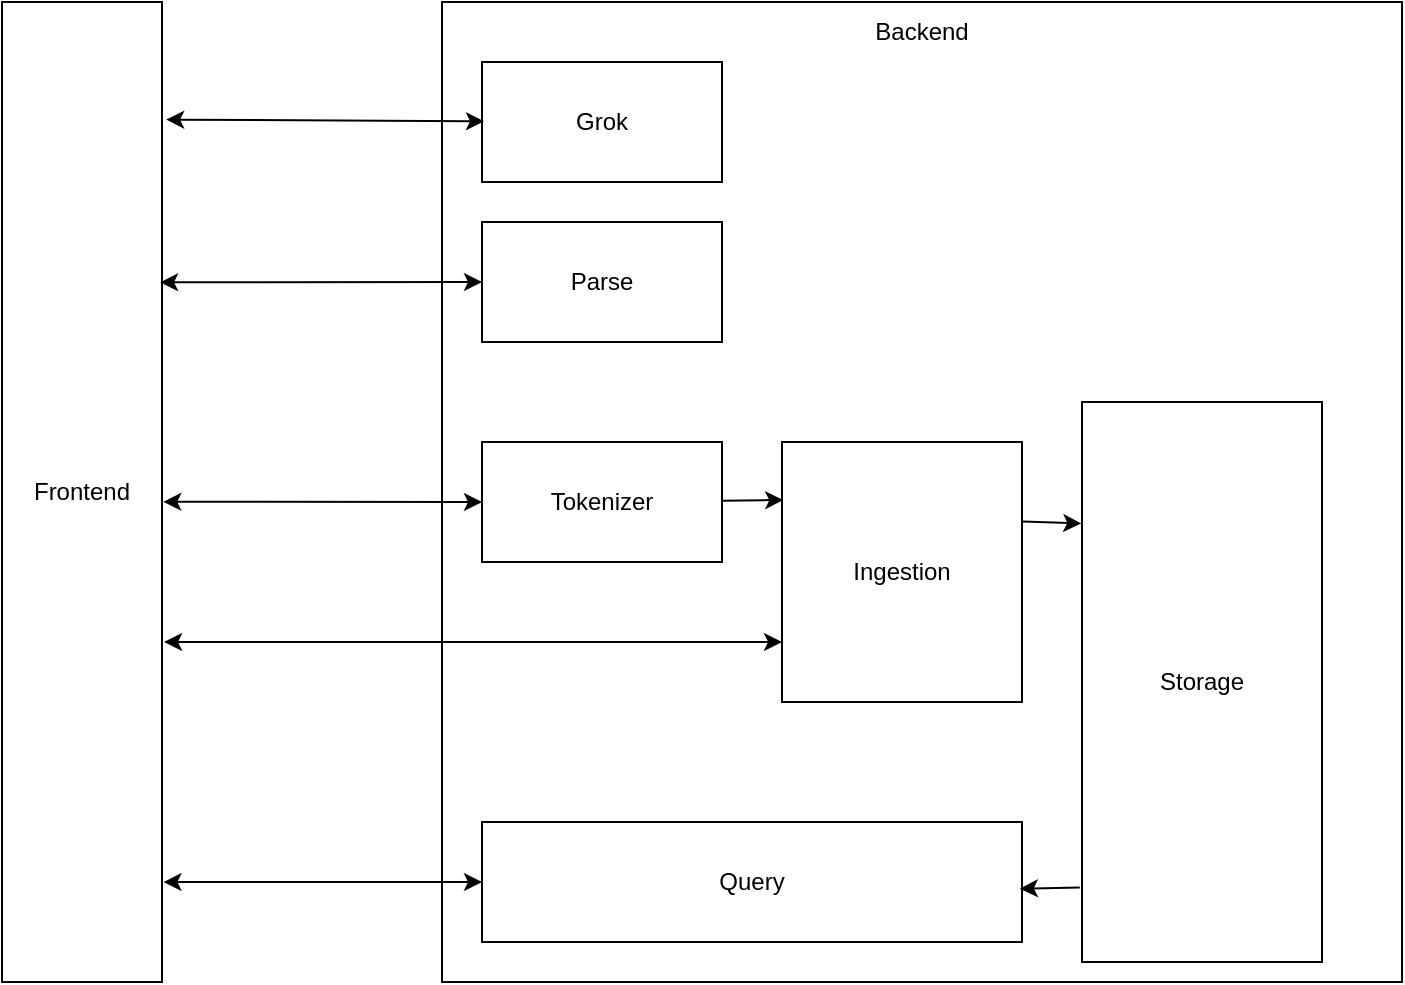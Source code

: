 <mxfile>
    <diagram id="OSYEiRj9sg5RPmbNtYFL" name="Page-1">
        <mxGraphModel dx="1215" dy="679" grid="1" gridSize="10" guides="1" tooltips="1" connect="1" arrows="1" fold="1" page="1" pageScale="1" pageWidth="850" pageHeight="1100" math="0" shadow="0">
            <root>
                <mxCell id="0"/>
                <mxCell id="1" parent="0"/>
                <mxCell id="18" value="" style="whiteSpace=wrap;html=1;" parent="1" vertex="1">
                    <mxGeometry x="300" y="20" width="480" height="490" as="geometry"/>
                </mxCell>
                <mxCell id="2" value="Frontend" style="whiteSpace=wrap;html=1;" parent="1" vertex="1">
                    <mxGeometry x="80" y="20" width="80" height="490" as="geometry"/>
                </mxCell>
                <mxCell id="9" value="" style="edgeStyle=none;html=1;entryX=0.005;entryY=0.223;entryDx=0;entryDy=0;entryPerimeter=0;" parent="1" source="3" target="6" edge="1">
                    <mxGeometry relative="1" as="geometry"/>
                </mxCell>
                <mxCell id="3" value="Tokenizer" style="whiteSpace=wrap;html=1;" parent="1" vertex="1">
                    <mxGeometry x="320" y="240" width="120" height="60" as="geometry"/>
                </mxCell>
                <mxCell id="4" value="Storage" style="whiteSpace=wrap;html=1;" parent="1" vertex="1">
                    <mxGeometry x="620" y="220" width="120" height="280" as="geometry"/>
                </mxCell>
                <mxCell id="5" value="Query" style="whiteSpace=wrap;html=1;" parent="1" vertex="1">
                    <mxGeometry x="320" y="430" width="270" height="60" as="geometry"/>
                </mxCell>
                <mxCell id="10" value="" style="edgeStyle=none;html=1;exitX=1.003;exitY=0.306;exitDx=0;exitDy=0;entryX=-0.003;entryY=0.217;entryDx=0;entryDy=0;exitPerimeter=0;entryPerimeter=0;" parent="1" source="6" target="4" edge="1">
                    <mxGeometry relative="1" as="geometry"/>
                </mxCell>
                <mxCell id="6" value="Ingestion" style="whiteSpace=wrap;html=1;" parent="1" vertex="1">
                    <mxGeometry x="470" y="240" width="120" height="130" as="geometry"/>
                </mxCell>
                <mxCell id="8" value="" style="endArrow=classic;startArrow=classic;html=1;entryX=0;entryY=0.5;entryDx=0;entryDy=0;exitX=1.008;exitY=0.51;exitDx=0;exitDy=0;exitPerimeter=0;" parent="1" source="2" target="3" edge="1">
                    <mxGeometry width="50" height="50" relative="1" as="geometry">
                        <mxPoint x="270" y="310" as="sourcePoint"/>
                        <mxPoint x="320" y="260" as="targetPoint"/>
                    </mxGeometry>
                </mxCell>
                <mxCell id="11" value="" style="endArrow=classic;html=1;exitX=-0.009;exitY=0.867;exitDx=0;exitDy=0;exitPerimeter=0;entryX=0.996;entryY=0.556;entryDx=0;entryDy=0;entryPerimeter=0;" parent="1" source="4" target="5" edge="1">
                    <mxGeometry width="50" height="50" relative="1" as="geometry">
                        <mxPoint x="390" y="360" as="sourcePoint"/>
                        <mxPoint x="440" y="310" as="targetPoint"/>
                    </mxGeometry>
                </mxCell>
                <mxCell id="14" value="" style="endArrow=classic;startArrow=classic;html=1;entryX=0;entryY=0.5;entryDx=0;entryDy=0;exitX=1.009;exitY=0.898;exitDx=0;exitDy=0;exitPerimeter=0;" parent="1" source="2" target="5" edge="1">
                    <mxGeometry width="50" height="50" relative="1" as="geometry">
                        <mxPoint x="280" y="400" as="sourcePoint"/>
                        <mxPoint x="330" y="350" as="targetPoint"/>
                    </mxGeometry>
                </mxCell>
                <mxCell id="15" value="" style="endArrow=classic;startArrow=classic;html=1;exitX=1.013;exitY=0.653;exitDx=0;exitDy=0;exitPerimeter=0;" parent="1" source="2" edge="1">
                    <mxGeometry width="50" height="50" relative="1" as="geometry">
                        <mxPoint x="250.0" y="340.37" as="sourcePoint"/>
                        <mxPoint x="470" y="340" as="targetPoint"/>
                    </mxGeometry>
                </mxCell>
                <mxCell id="16" value="Parse" style="whiteSpace=wrap;html=1;" parent="1" vertex="1">
                    <mxGeometry x="320" y="130" width="120" height="60" as="geometry"/>
                </mxCell>
                <mxCell id="17" value="" style="endArrow=classic;startArrow=classic;html=1;entryX=0;entryY=0.5;entryDx=0;entryDy=0;exitX=0.988;exitY=0.286;exitDx=0;exitDy=0;exitPerimeter=0;" parent="1" source="2" target="16" edge="1">
                    <mxGeometry width="50" height="50" relative="1" as="geometry">
                        <mxPoint x="260" y="200" as="sourcePoint"/>
                        <mxPoint x="310" y="150" as="targetPoint"/>
                    </mxGeometry>
                </mxCell>
                <mxCell id="19" value="Backend" style="text;strokeColor=none;align=center;fillColor=none;html=1;verticalAlign=middle;whiteSpace=wrap;rounded=0;" parent="1" vertex="1">
                    <mxGeometry x="510" y="20" width="60" height="30" as="geometry"/>
                </mxCell>
                <mxCell id="20" value="Grok" style="whiteSpace=wrap;html=1;" parent="1" vertex="1">
                    <mxGeometry x="320" y="50" width="120" height="60" as="geometry"/>
                </mxCell>
                <mxCell id="21" value="" style="endArrow=classic;startArrow=classic;html=1;entryX=0;entryY=0.5;entryDx=0;entryDy=0;exitX=1.026;exitY=0.12;exitDx=0;exitDy=0;exitPerimeter=0;" parent="1" source="2" edge="1">
                    <mxGeometry width="50" height="50" relative="1" as="geometry">
                        <mxPoint x="250" y="79.66" as="sourcePoint"/>
                        <mxPoint x="321" y="79.66" as="targetPoint"/>
                    </mxGeometry>
                </mxCell>
            </root>
        </mxGraphModel>
    </diagram>
</mxfile>